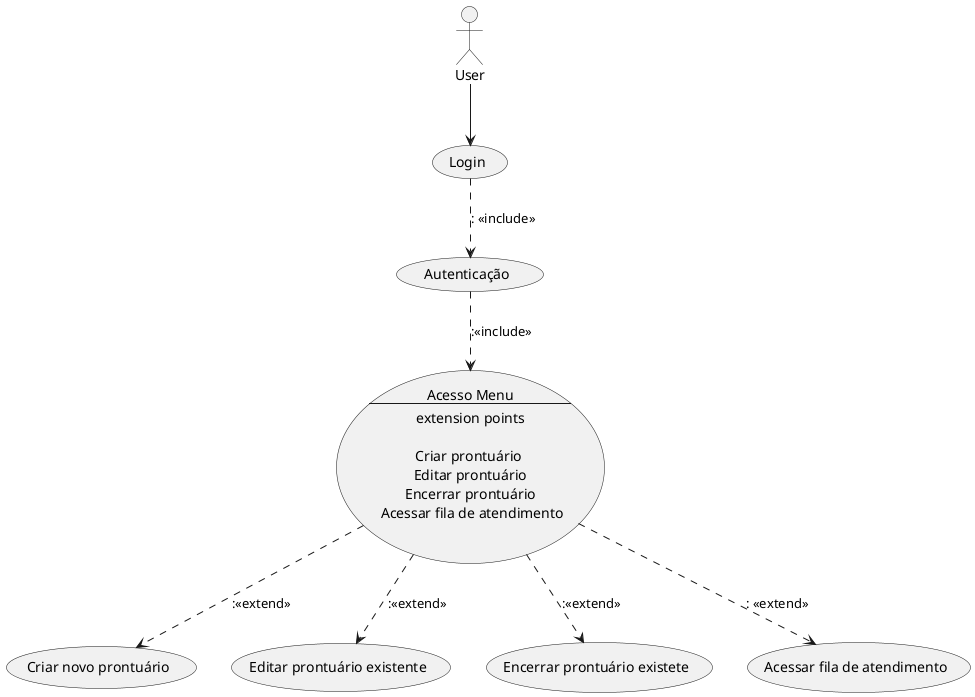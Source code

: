 @startuml Diagrama de caso de uso Geral



"User" as User
User-->(Login)


(Login)..>(Autenticação) :: <<include>>




(Autenticação)..>(Acesso Menu\n--\nextension points\n\nCriar prontuário \n Editar prontuário \n Encerrar prontuário \n Acessar fila de atendimento) ::<<include>>


(Acesso Menu\n--\nextension points\n\nCriar prontuário \n Editar prontuário \n Encerrar prontuário \n Acessar fila de atendimento) ..>(Criar novo prontuário) ::<<extend>>

(Acesso Menu\n--\nextension points\n\nCriar prontuário \n Editar prontuário \n Encerrar prontuário \n Acessar fila de atendimento)  ..>(Editar prontuário existente) ::<<extend>>

(Acesso Menu\n--\nextension points\n\nCriar prontuário \n Editar prontuário \n Encerrar prontuário \n Acessar fila de atendimento) ..>(Encerrar prontuário existete) ::<<extend>>


(Acesso Menu\n--\nextension points\n\nCriar prontuário \n Editar prontuário \n Encerrar prontuário \n Acessar fila de atendimento)  ..>(Acessar fila de atendimento) :: <<extend>>
@endluml
